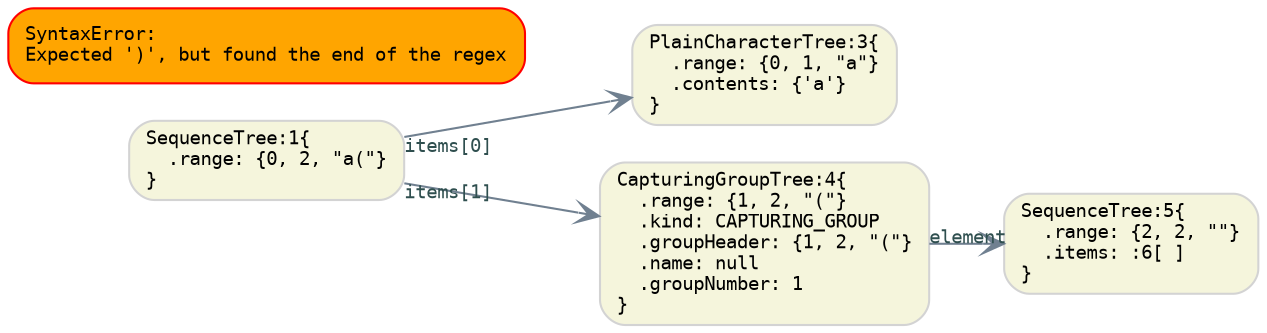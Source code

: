 digraph G {
  rankdir=LR;
  graph [fontname="Monospace", fontsize="11"]

  // default nodes
  node [fontname="Monospace", fontsize= "9", shape="box", style="rounded,filled", color="LightGray", fillcolor="Beige", fixedsize="false", width="0.75"]
  1[ label="SequenceTree:1\{\l  .range: \{0, 2, \"a(\"\}\l\}\l" ]
  3[ label="PlainCharacterTree:3\{\l  .range: \{0, 1, \"a\"\}\l  .contents: \{'a'\}\l\}\l" ]
  4[ label="CapturingGroupTree:4\{\l  .range: \{1, 2, \"(\"\}\l  .kind: CAPTURING_GROUP\l  .groupHeader: \{1, 2, \"(\"\}\l  .name: null\l  .groupNumber: 1\l\}\l" ]
  5[ label="SequenceTree:5\{\l  .range: \{2, 2, \"\"\}\l  .items: :6[ ]\l\}\l" ]

  // error nodes
  node [fontname="Monospace", fontsize= "9", shape="box", style="rounded,filled", color="Red", fillcolor="Orange", fixedsize="false", width="0.75"]
  7[ label="SyntaxError:\lExpected ')', but found the end of the regex\l" ]

  // default edges
  edge [fontname="Monospace", fontsize="9", style="solid", color="SlateGray", fontcolor="DarkSlateGray", arrowhead="vee", arrowtail="none", dir="both"]
  1 -> 3 [ label="",  taillabel="items[0]" ]
  4 -> 5 [ label="",  taillabel="element" ]
  1 -> 4 [ label="",  taillabel="items[1]" ]
}
